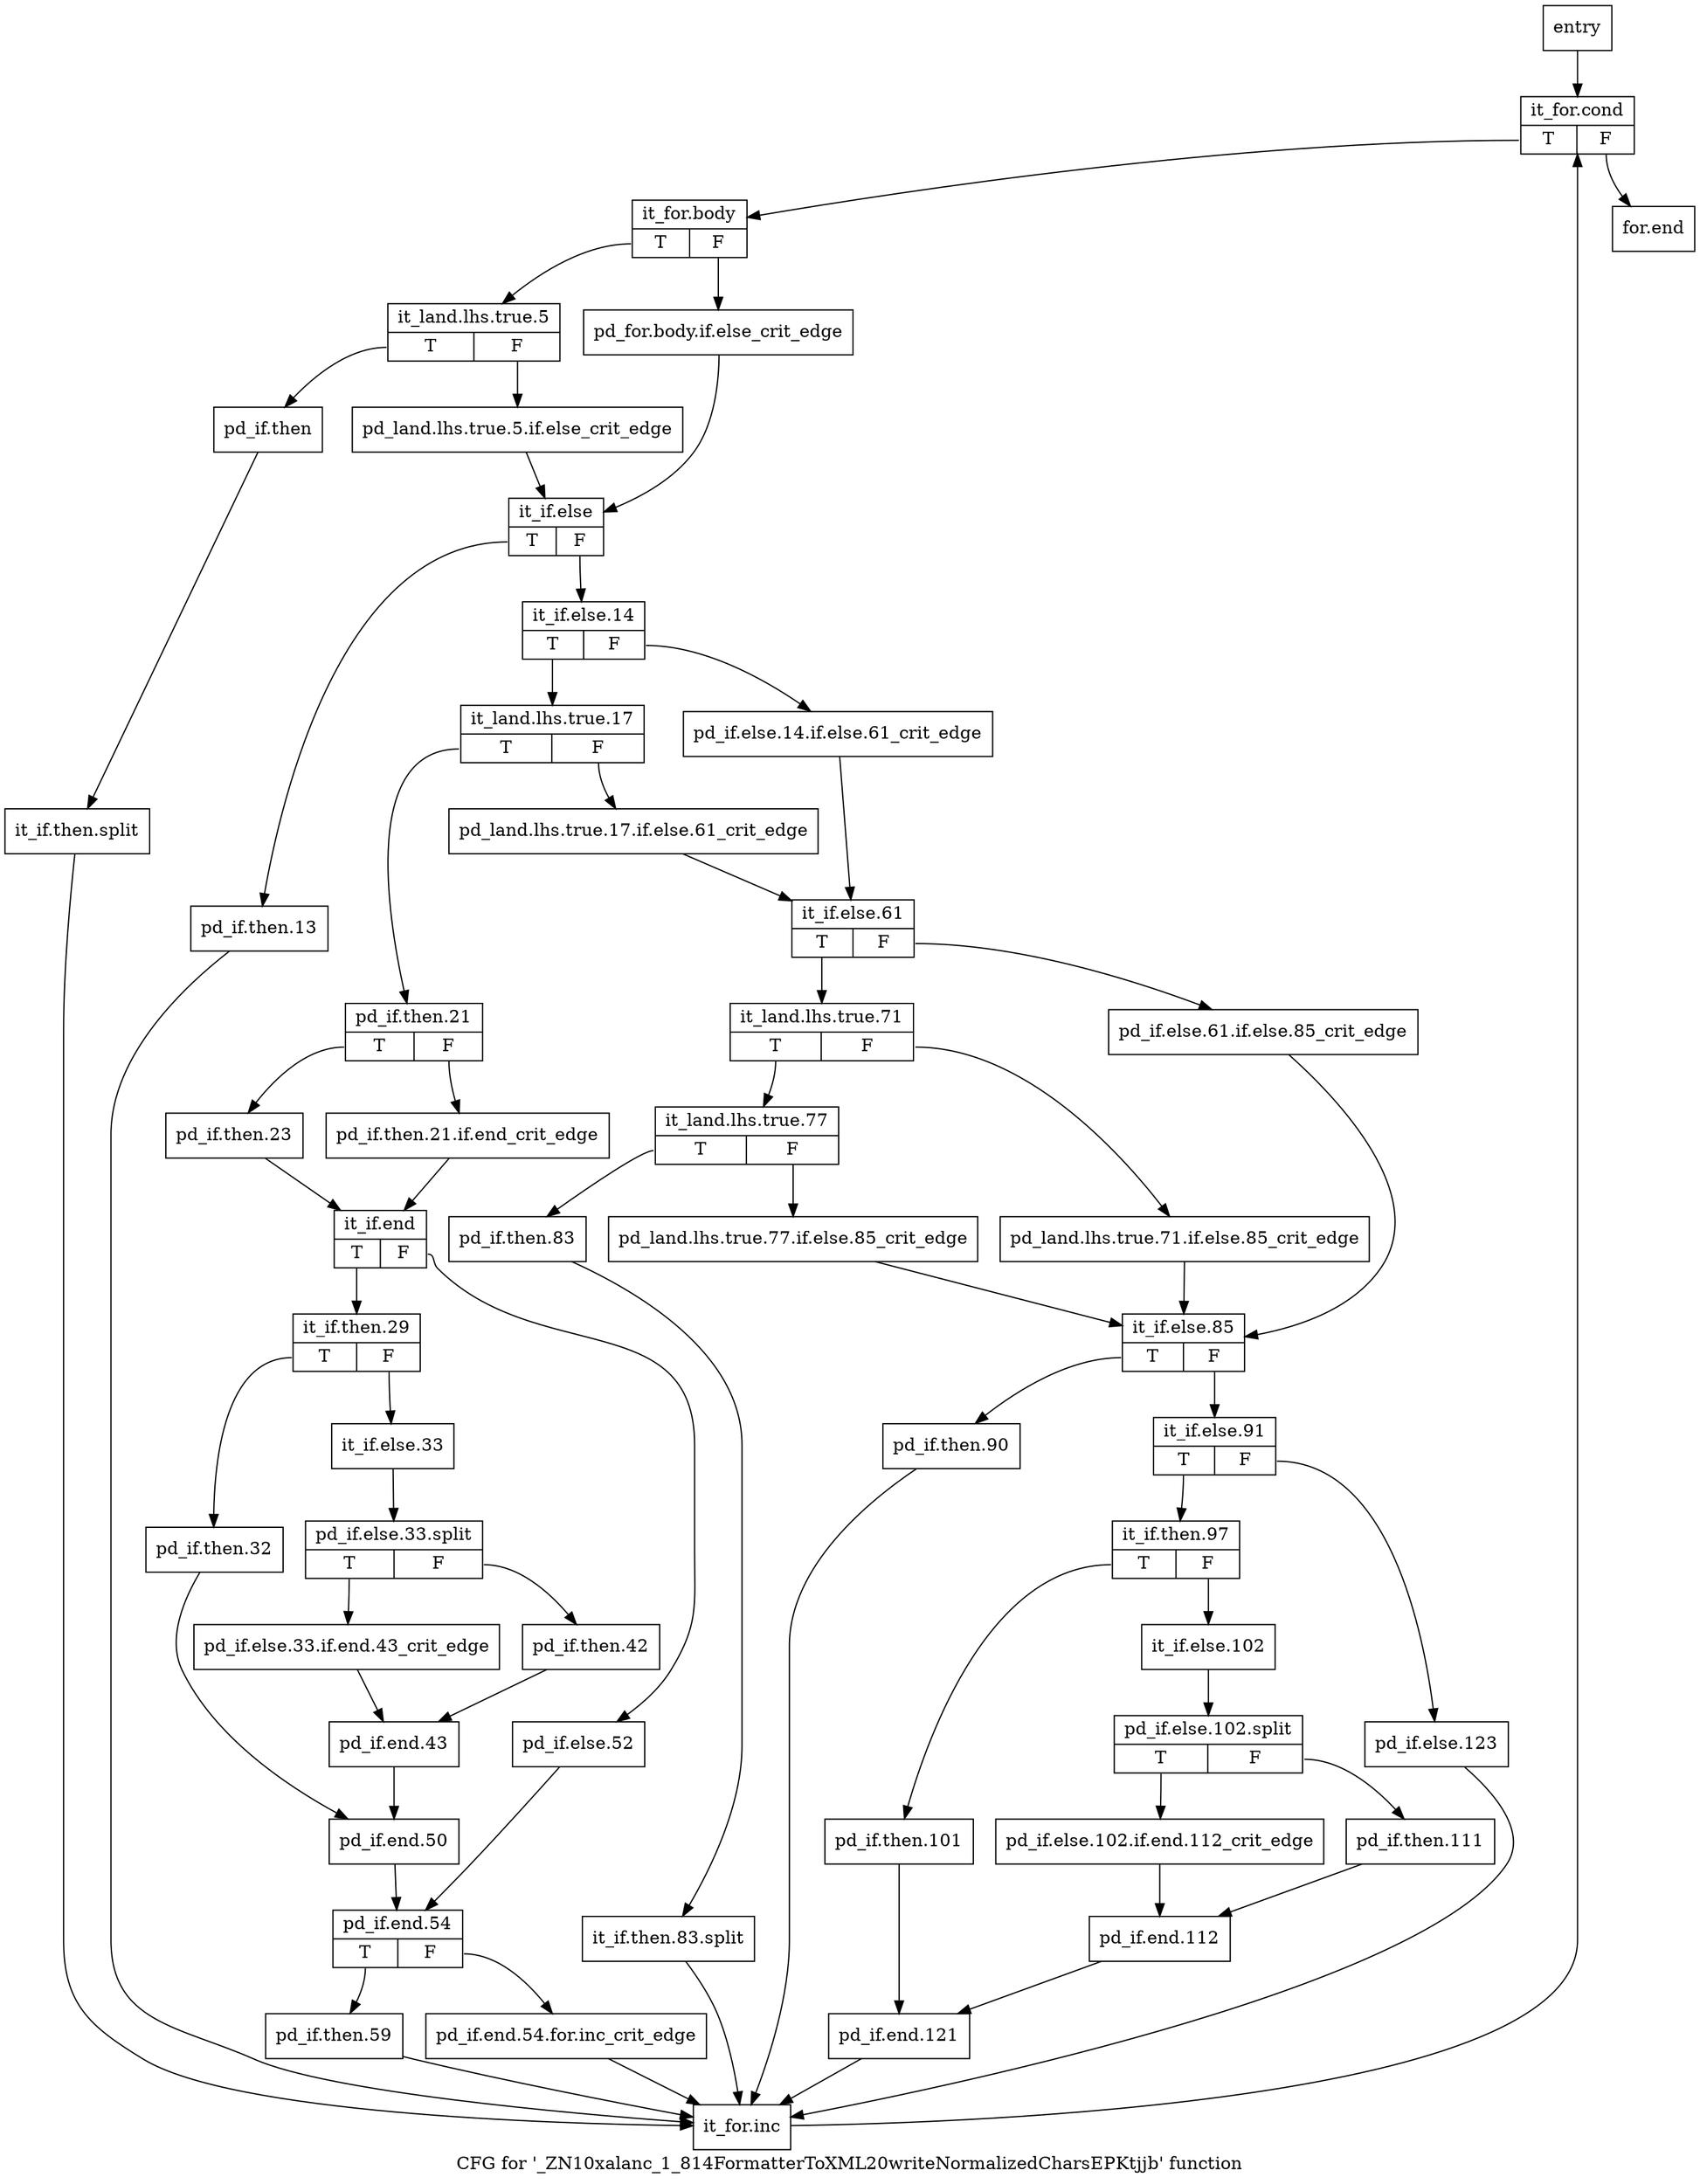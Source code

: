 digraph "CFG for '_ZN10xalanc_1_814FormatterToXML20writeNormalizedCharsEPKtjjb' function" {
	label="CFG for '_ZN10xalanc_1_814FormatterToXML20writeNormalizedCharsEPKtjjb' function";

	Node0x615ba90 [shape=record,label="{entry}"];
	Node0x615ba90 -> Node0x615bae0;
	Node0x615bae0 [shape=record,label="{it_for.cond|{<s0>T|<s1>F}}"];
	Node0x615bae0:s0 -> Node0x615bb30;
	Node0x615bae0:s1 -> Node0x615c940;
	Node0x615bb30 [shape=record,label="{it_for.body|{<s0>T|<s1>F}}"];
	Node0x615bb30:s0 -> Node0x615bbd0;
	Node0x615bb30:s1 -> Node0x615bb80;
	Node0x615bb80 [shape=record,label="{pd_for.body.if.else_crit_edge}"];
	Node0x615bb80 -> Node0x615bcc0;
	Node0x615bbd0 [shape=record,label="{it_land.lhs.true.5|{<s0>T|<s1>F}}"];
	Node0x615bbd0:s0 -> Node0x615bc70;
	Node0x615bbd0:s1 -> Node0x615bc20;
	Node0x615bc20 [shape=record,label="{pd_land.lhs.true.5.if.else_crit_edge}"];
	Node0x615bc20 -> Node0x615bcc0;
	Node0x615bc70 [shape=record,label="{pd_if.then}"];
	Node0x615bc70 -> Node0xb8d03d0;
	Node0xb8d03d0 [shape=record,label="{it_if.then.split}"];
	Node0xb8d03d0 -> Node0x615c8f0;
	Node0x615bcc0 [shape=record,label="{it_if.else|{<s0>T|<s1>F}}"];
	Node0x615bcc0:s0 -> Node0x615bd10;
	Node0x615bcc0:s1 -> Node0x615bd60;
	Node0x615bd10 [shape=record,label="{pd_if.then.13}"];
	Node0x615bd10 -> Node0x615c8f0;
	Node0x615bd60 [shape=record,label="{it_if.else.14|{<s0>T|<s1>F}}"];
	Node0x615bd60:s0 -> Node0x615be00;
	Node0x615bd60:s1 -> Node0x615bdb0;
	Node0x615bdb0 [shape=record,label="{pd_if.else.14.if.else.61_crit_edge}"];
	Node0x615bdb0 -> Node0x615c350;
	Node0x615be00 [shape=record,label="{it_land.lhs.true.17|{<s0>T|<s1>F}}"];
	Node0x615be00:s0 -> Node0x615bea0;
	Node0x615be00:s1 -> Node0x615be50;
	Node0x615be50 [shape=record,label="{pd_land.lhs.true.17.if.else.61_crit_edge}"];
	Node0x615be50 -> Node0x615c350;
	Node0x615bea0 [shape=record,label="{pd_if.then.21|{<s0>T|<s1>F}}"];
	Node0x615bea0:s0 -> Node0x615bf40;
	Node0x615bea0:s1 -> Node0x615bef0;
	Node0x615bef0 [shape=record,label="{pd_if.then.21.if.end_crit_edge}"];
	Node0x615bef0 -> Node0x615bf90;
	Node0x615bf40 [shape=record,label="{pd_if.then.23}"];
	Node0x615bf40 -> Node0x615bf90;
	Node0x615bf90 [shape=record,label="{it_if.end|{<s0>T|<s1>F}}"];
	Node0x615bf90:s0 -> Node0x615bfe0;
	Node0x615bf90:s1 -> Node0x615c210;
	Node0x615bfe0 [shape=record,label="{it_if.then.29|{<s0>T|<s1>F}}"];
	Node0x615bfe0:s0 -> Node0x615c030;
	Node0x615bfe0:s1 -> Node0x615c080;
	Node0x615c030 [shape=record,label="{pd_if.then.32}"];
	Node0x615c030 -> Node0x615c1c0;
	Node0x615c080 [shape=record,label="{it_if.else.33}"];
	Node0x615c080 -> Node0xb8d0290;
	Node0xb8d0290 [shape=record,label="{pd_if.else.33.split|{<s0>T|<s1>F}}"];
	Node0xb8d0290:s0 -> Node0x615c0d0;
	Node0xb8d0290:s1 -> Node0x615c120;
	Node0x615c0d0 [shape=record,label="{pd_if.else.33.if.end.43_crit_edge}"];
	Node0x615c0d0 -> Node0x615c170;
	Node0x615c120 [shape=record,label="{pd_if.then.42}"];
	Node0x615c120 -> Node0x615c170;
	Node0x615c170 [shape=record,label="{pd_if.end.43}"];
	Node0x615c170 -> Node0x615c1c0;
	Node0x615c1c0 [shape=record,label="{pd_if.end.50}"];
	Node0x615c1c0 -> Node0x615c260;
	Node0x615c210 [shape=record,label="{pd_if.else.52}"];
	Node0x615c210 -> Node0x615c260;
	Node0x615c260 [shape=record,label="{pd_if.end.54|{<s0>T|<s1>F}}"];
	Node0x615c260:s0 -> Node0x615c300;
	Node0x615c260:s1 -> Node0x615c2b0;
	Node0x615c2b0 [shape=record,label="{pd_if.end.54.for.inc_crit_edge}"];
	Node0x615c2b0 -> Node0x615c8f0;
	Node0x615c300 [shape=record,label="{pd_if.then.59}"];
	Node0x615c300 -> Node0x615c8f0;
	Node0x615c350 [shape=record,label="{it_if.else.61|{<s0>T|<s1>F}}"];
	Node0x615c350:s0 -> Node0x615c3f0;
	Node0x615c350:s1 -> Node0x615c3a0;
	Node0x615c3a0 [shape=record,label="{pd_if.else.61.if.else.85_crit_edge}"];
	Node0x615c3a0 -> Node0x615c580;
	Node0x615c3f0 [shape=record,label="{it_land.lhs.true.71|{<s0>T|<s1>F}}"];
	Node0x615c3f0:s0 -> Node0x615c490;
	Node0x615c3f0:s1 -> Node0x615c440;
	Node0x615c440 [shape=record,label="{pd_land.lhs.true.71.if.else.85_crit_edge}"];
	Node0x615c440 -> Node0x615c580;
	Node0x615c490 [shape=record,label="{it_land.lhs.true.77|{<s0>T|<s1>F}}"];
	Node0x615c490:s0 -> Node0x615c530;
	Node0x615c490:s1 -> Node0x615c4e0;
	Node0x615c4e0 [shape=record,label="{pd_land.lhs.true.77.if.else.85_crit_edge}"];
	Node0x615c4e0 -> Node0x615c580;
	Node0x615c530 [shape=record,label="{pd_if.then.83}"];
	Node0x615c530 -> Node0xb8e2460;
	Node0xb8e2460 [shape=record,label="{it_if.then.83.split}"];
	Node0xb8e2460 -> Node0x615c8f0;
	Node0x615c580 [shape=record,label="{it_if.else.85|{<s0>T|<s1>F}}"];
	Node0x615c580:s0 -> Node0x615c5d0;
	Node0x615c580:s1 -> Node0x615c620;
	Node0x615c5d0 [shape=record,label="{pd_if.then.90}"];
	Node0x615c5d0 -> Node0x615c8f0;
	Node0x615c620 [shape=record,label="{it_if.else.91|{<s0>T|<s1>F}}"];
	Node0x615c620:s0 -> Node0x615c670;
	Node0x615c620:s1 -> Node0x615c8a0;
	Node0x615c670 [shape=record,label="{it_if.then.97|{<s0>T|<s1>F}}"];
	Node0x615c670:s0 -> Node0x615c6c0;
	Node0x615c670:s1 -> Node0x615c710;
	Node0x615c6c0 [shape=record,label="{pd_if.then.101}"];
	Node0x615c6c0 -> Node0x615c850;
	Node0x615c710 [shape=record,label="{it_if.else.102}"];
	Node0x615c710 -> Node0xb8df520;
	Node0xb8df520 [shape=record,label="{pd_if.else.102.split|{<s0>T|<s1>F}}"];
	Node0xb8df520:s0 -> Node0x615c760;
	Node0xb8df520:s1 -> Node0x615c7b0;
	Node0x615c760 [shape=record,label="{pd_if.else.102.if.end.112_crit_edge}"];
	Node0x615c760 -> Node0x615c800;
	Node0x615c7b0 [shape=record,label="{pd_if.then.111}"];
	Node0x615c7b0 -> Node0x615c800;
	Node0x615c800 [shape=record,label="{pd_if.end.112}"];
	Node0x615c800 -> Node0x615c850;
	Node0x615c850 [shape=record,label="{pd_if.end.121}"];
	Node0x615c850 -> Node0x615c8f0;
	Node0x615c8a0 [shape=record,label="{pd_if.else.123}"];
	Node0x615c8a0 -> Node0x615c8f0;
	Node0x615c8f0 [shape=record,label="{it_for.inc}"];
	Node0x615c8f0 -> Node0x615bae0;
	Node0x615c940 [shape=record,label="{for.end}"];
}
